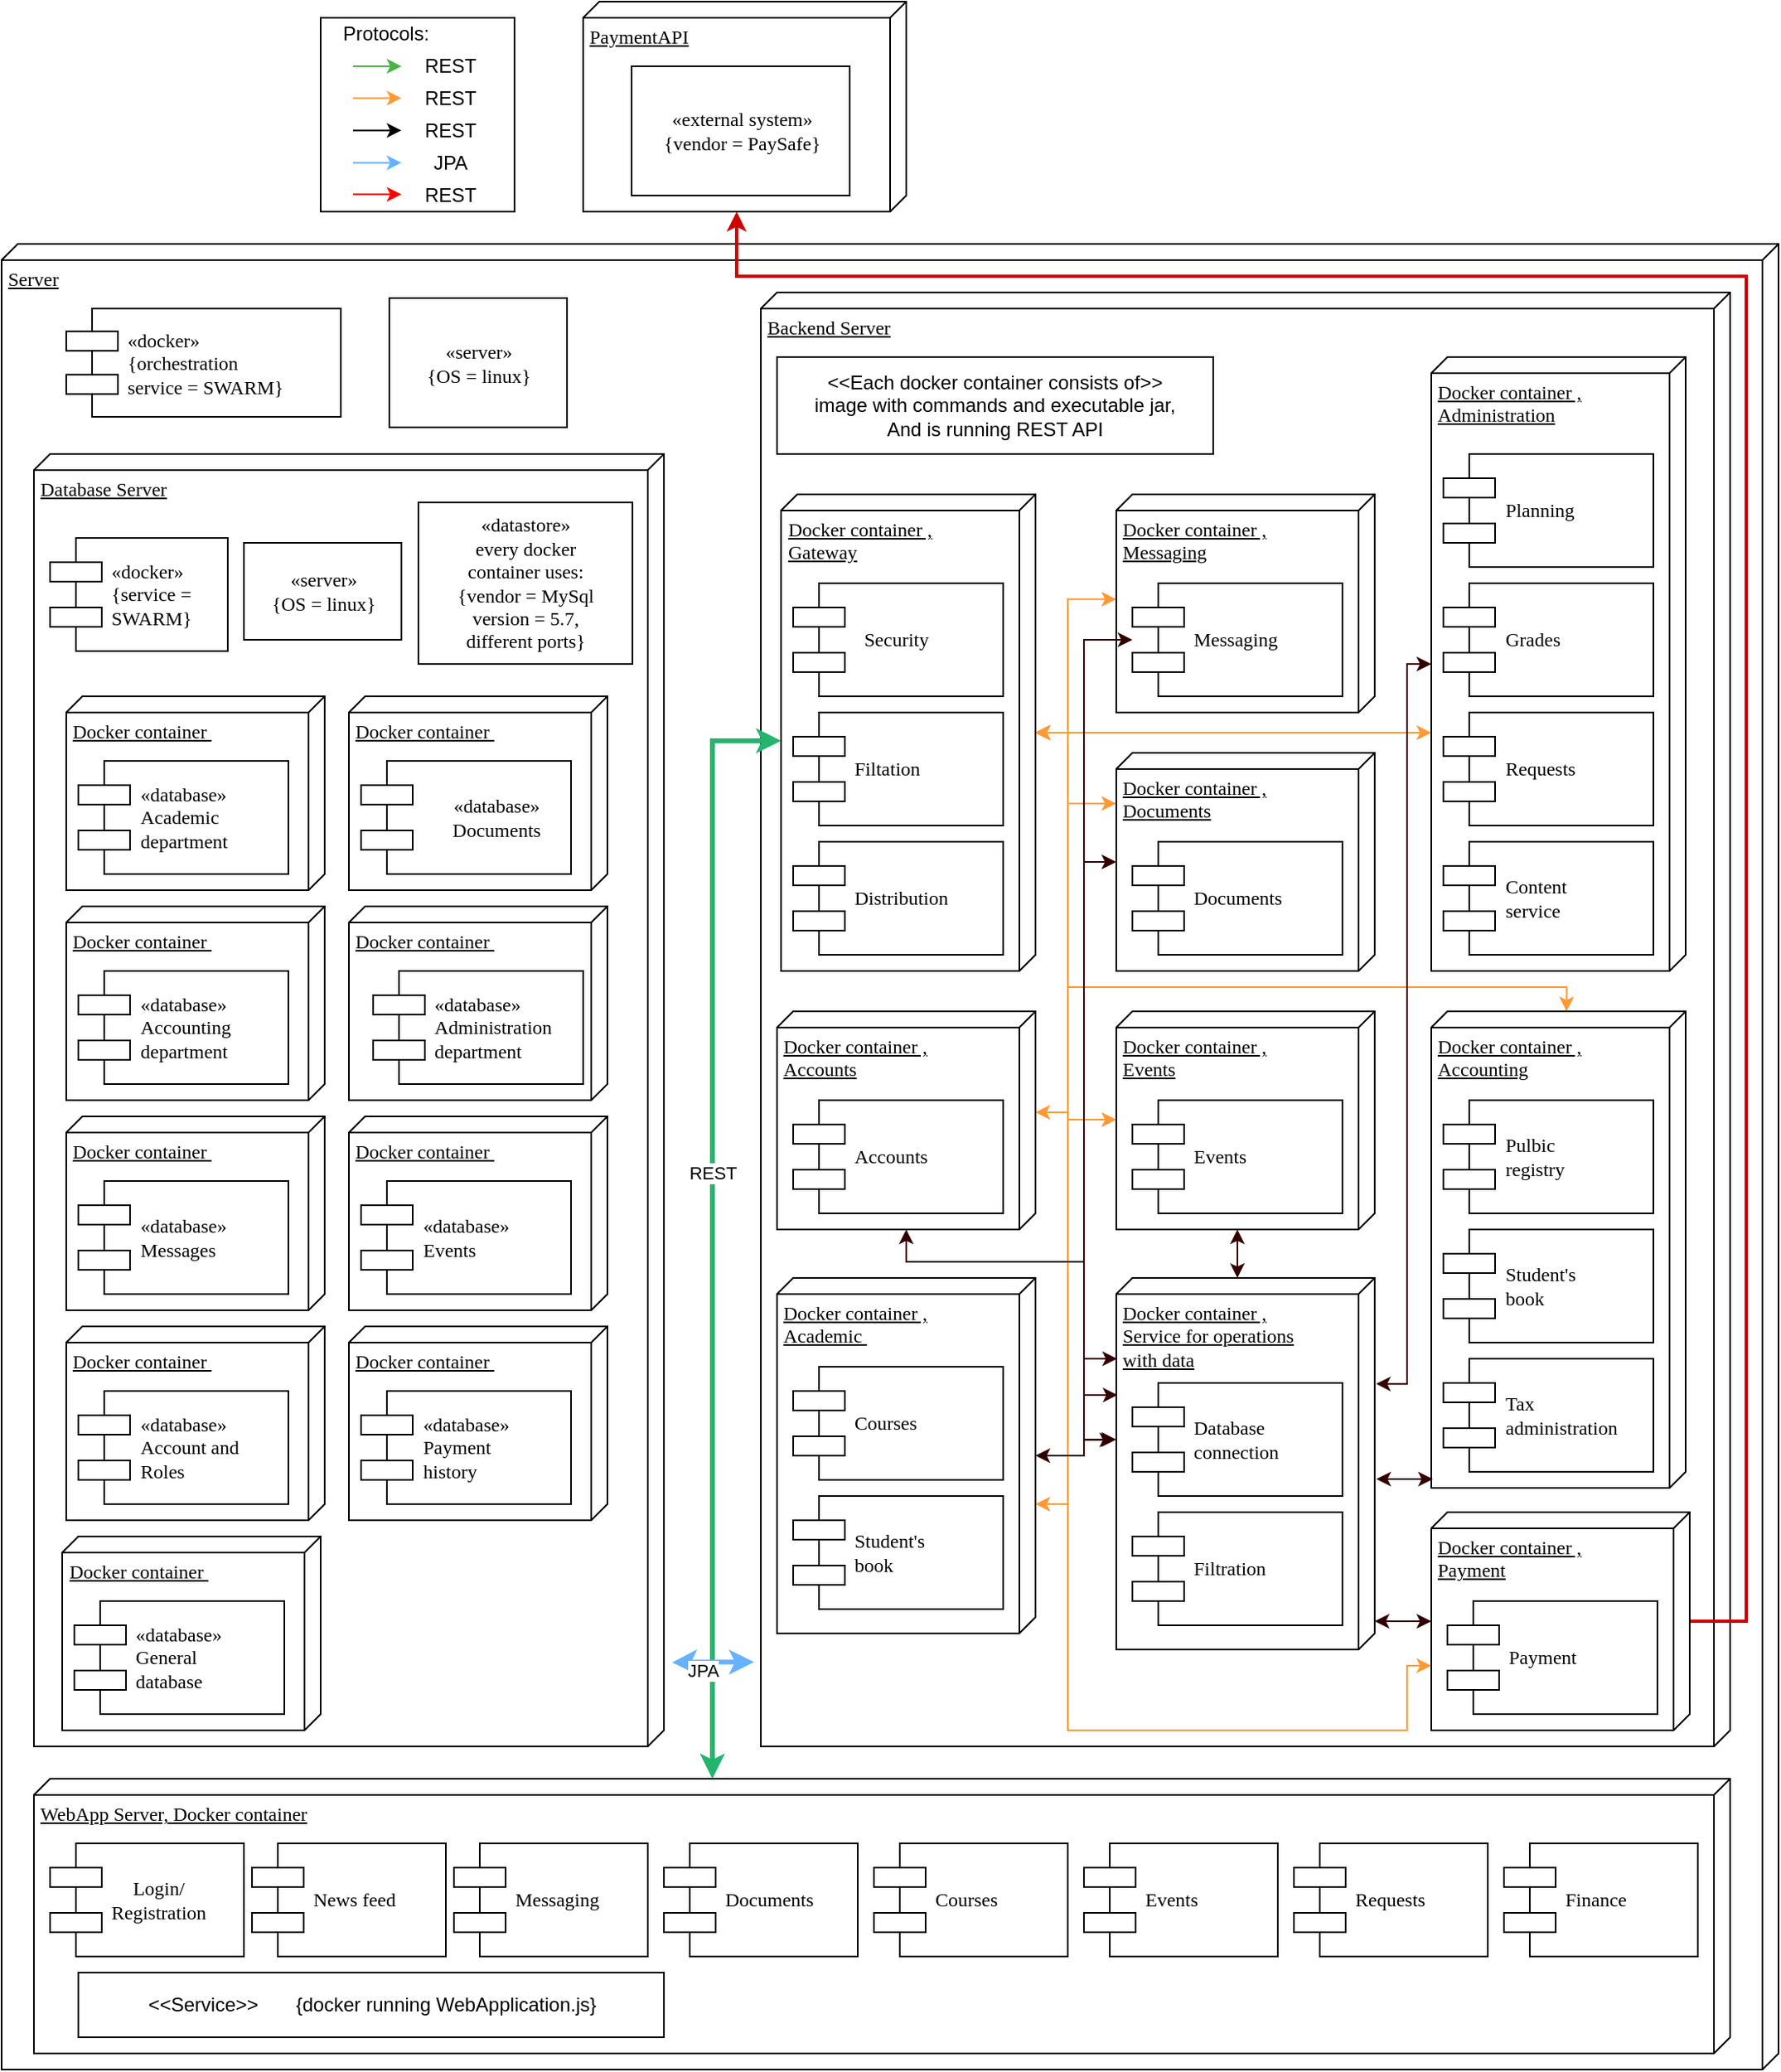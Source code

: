<mxfile version="13.0.3" type="device"><diagram name="Page-1" id="5f0bae14-7c28-e335-631c-24af17079c00"><mxGraphModel dx="1422" dy="1672" grid="1" gridSize="10" guides="1" tooltips="1" connect="1" arrows="1" fold="1" page="1" pageScale="1" pageWidth="1100" pageHeight="850" background="#ffffff" math="0" shadow="0"><root><mxCell id="0"/><mxCell id="1" parent="0"/><mxCell id="Y31faUd3Yd0whzCMjGhw-131" value="" style="rounded=0;whiteSpace=wrap;html=1;" parent="1" vertex="1"><mxGeometry x="327.5" y="-60" width="120" height="120" as="geometry"/></mxCell><mxCell id="X_svFR7hhlQltkgBxWSP-20" value="Server" style="verticalAlign=top;align=left;spacingTop=8;spacingLeft=2;spacingRight=12;shape=cube;size=10;direction=south;fontStyle=4;html=1;rounded=0;shadow=0;comic=0;labelBackgroundColor=none;strokeWidth=1;fontFamily=Verdana;fontSize=12" parent="1" vertex="1"><mxGeometry x="130" y="80" width="1100" height="1130" as="geometry"/></mxCell><mxCell id="39150e848f15840c-1" value="Database Server" style="verticalAlign=top;align=left;spacingTop=8;spacingLeft=2;spacingRight=12;shape=cube;size=10;direction=south;fontStyle=4;html=1;rounded=0;shadow=0;comic=0;labelBackgroundColor=none;strokeWidth=1;fontFamily=Verdana;fontSize=12" parent="1" vertex="1"><mxGeometry x="150" y="210" width="390" height="800" as="geometry"/></mxCell><mxCell id="39150e848f15840c-3" value="WebApp Server, Docker container" style="verticalAlign=top;align=left;spacingTop=8;spacingLeft=2;spacingRight=12;shape=cube;size=10;direction=south;fontStyle=4;html=1;rounded=0;shadow=0;comic=0;labelBackgroundColor=none;strokeWidth=1;fontFamily=Verdana;fontSize=12" parent="1" vertex="1"><mxGeometry x="150" y="1030" width="1050" height="170" as="geometry"/></mxCell><mxCell id="39150e848f15840c-4" value="«server»&lt;br&gt;{OS = linux}" style="html=1;rounded=0;shadow=0;comic=0;labelBackgroundColor=none;strokeWidth=1;fontFamily=Verdana;fontSize=12;align=center;" parent="1" vertex="1"><mxGeometry x="280" y="265" width="97.5" height="60" as="geometry"/></mxCell><mxCell id="3-cwL8gVeg2p0YVa7Eqc-1" value="PaymentAPI&lt;br&gt;&lt;br&gt;" style="verticalAlign=top;align=left;spacingTop=8;spacingLeft=2;spacingRight=12;shape=cube;size=10;direction=south;fontStyle=4;html=1;rounded=0;shadow=0;comic=0;labelBackgroundColor=none;strokeWidth=1;fontFamily=Verdana;fontSize=12" parent="1" vertex="1"><mxGeometry x="490" y="-70" width="200" height="130" as="geometry"/></mxCell><mxCell id="X_svFR7hhlQltkgBxWSP-9" value="Docker container&amp;nbsp;&lt;br&gt;" style="verticalAlign=top;align=left;spacingTop=8;spacingLeft=2;spacingRight=12;shape=cube;size=10;direction=south;fontStyle=4;html=1;rounded=0;shadow=0;comic=0;labelBackgroundColor=none;strokeWidth=1;fontFamily=Verdana;fontSize=12" parent="1" vertex="1"><mxGeometry x="170" y="360" width="160" height="120" as="geometry"/></mxCell><mxCell id="X_svFR7hhlQltkgBxWSP-5" value="&lt;span style=&quot;text-align: center&quot;&gt;«database»&lt;/span&gt;&lt;br&gt;Academic&lt;br&gt;department" style="shape=component;align=left;spacingLeft=36;rounded=0;shadow=0;comic=0;labelBackgroundColor=none;strokeWidth=1;fontFamily=Verdana;fontSize=12;html=1;" parent="1" vertex="1"><mxGeometry x="177.5" y="400" width="130" height="70" as="geometry"/></mxCell><mxCell id="X_svFR7hhlQltkgBxWSP-11" value="Docker container&amp;nbsp;&lt;br&gt;" style="verticalAlign=top;align=left;spacingTop=8;spacingLeft=2;spacingRight=12;shape=cube;size=10;direction=south;fontStyle=4;html=1;rounded=0;shadow=0;comic=0;labelBackgroundColor=none;strokeWidth=1;fontFamily=Verdana;fontSize=12" parent="1" vertex="1"><mxGeometry x="345" y="360" width="160" height="120" as="geometry"/></mxCell><mxCell id="X_svFR7hhlQltkgBxWSP-12" value="«datastore»&lt;br&gt;every docker &lt;br&gt;container uses:&lt;br&gt;{vendor = MySql&lt;br&gt;version = 5.7,&lt;br&gt;different ports}" style="html=1;rounded=0;shadow=0;comic=0;labelBackgroundColor=none;strokeWidth=1;fontFamily=Verdana;fontSize=12;align=center;" parent="1" vertex="1"><mxGeometry x="388" y="240" width="132.5" height="100" as="geometry"/></mxCell><mxCell id="X_svFR7hhlQltkgBxWSP-7" value="«database»&lt;br style=&quot;text-align: left&quot;&gt;Documents" style="shape=component;align=center;spacingLeft=36;rounded=0;shadow=0;comic=0;labelBackgroundColor=none;strokeWidth=1;fontFamily=Verdana;fontSize=12;html=1;" parent="1" vertex="1"><mxGeometry x="352.5" y="400" width="130" height="70" as="geometry"/></mxCell><mxCell id="X_svFR7hhlQltkgBxWSP-13" value="&lt;span style=&quot;text-align: center&quot;&gt;«docker»&lt;br&gt;&lt;/span&gt;{service =&lt;br&gt;SWARM}" style="shape=component;align=left;spacingLeft=36;rounded=0;shadow=0;comic=0;labelBackgroundColor=none;strokeWidth=1;fontFamily=Verdana;fontSize=12;html=1;" parent="1" vertex="1"><mxGeometry x="160" y="262" width="110" height="70" as="geometry"/></mxCell><mxCell id="X_svFR7hhlQltkgBxWSP-14" value="Docker container&amp;nbsp;&lt;br&gt;" style="verticalAlign=top;align=left;spacingTop=8;spacingLeft=2;spacingRight=12;shape=cube;size=10;direction=south;fontStyle=4;html=1;rounded=0;shadow=0;comic=0;labelBackgroundColor=none;strokeWidth=1;fontFamily=Verdana;fontSize=12" parent="1" vertex="1"><mxGeometry x="170" y="490" width="160" height="120" as="geometry"/></mxCell><mxCell id="X_svFR7hhlQltkgBxWSP-15" value="Docker container&amp;nbsp;&lt;br&gt;" style="verticalAlign=top;align=left;spacingTop=8;spacingLeft=2;spacingRight=12;shape=cube;size=10;direction=south;fontStyle=4;html=1;rounded=0;shadow=0;comic=0;labelBackgroundColor=none;strokeWidth=1;fontFamily=Verdana;fontSize=12" parent="1" vertex="1"><mxGeometry x="345" y="490" width="160" height="120" as="geometry"/></mxCell><mxCell id="X_svFR7hhlQltkgBxWSP-6" value="&lt;span style=&quot;text-align: center&quot;&gt;«&lt;/span&gt;&lt;span style=&quot;text-align: center&quot;&gt;database&lt;/span&gt;&lt;span style=&quot;text-align: center&quot;&gt;»&lt;/span&gt;&lt;br&gt;Administration&lt;br&gt;department" style="shape=component;align=left;spacingLeft=36;rounded=0;shadow=0;comic=0;labelBackgroundColor=none;strokeWidth=1;fontFamily=Verdana;fontSize=12;html=1;" parent="1" vertex="1"><mxGeometry x="360" y="530" width="130" height="70" as="geometry"/></mxCell><mxCell id="39150e848f15840c-5" value="&lt;span style=&quot;text-align: center&quot;&gt;«&lt;/span&gt;&lt;span style=&quot;text-align: center&quot;&gt;database&lt;/span&gt;&lt;span style=&quot;text-align: center&quot;&gt;»&lt;/span&gt;&lt;br&gt;Accounting &lt;br&gt;department" style="shape=component;align=left;spacingLeft=36;rounded=0;shadow=0;comic=0;labelBackgroundColor=none;strokeWidth=1;fontFamily=Verdana;fontSize=12;html=1;" parent="1" vertex="1"><mxGeometry x="177.5" y="530" width="130" height="70" as="geometry"/></mxCell><mxCell id="X_svFR7hhlQltkgBxWSP-19" value="«external system»&lt;br&gt;{vendor = PaySafe}" style="html=1;rounded=0;shadow=0;comic=0;labelBackgroundColor=none;strokeWidth=1;fontFamily=Verdana;fontSize=12;align=center;" parent="1" vertex="1"><mxGeometry x="520" y="-30" width="135" height="80" as="geometry"/></mxCell><mxCell id="X_svFR7hhlQltkgBxWSP-21" value="«server»&lt;br&gt;{OS = linux}" style="html=1;rounded=0;shadow=0;comic=0;labelBackgroundColor=none;strokeWidth=1;fontFamily=Verdana;fontSize=12;align=center;" parent="1" vertex="1"><mxGeometry x="370" y="113.5" width="110" height="80" as="geometry"/></mxCell><mxCell id="X_svFR7hhlQltkgBxWSP-22" value="&lt;span style=&quot;text-align: center&quot;&gt;«docker»&lt;br&gt;&lt;/span&gt;{orchestration&lt;br&gt;service = SWARM}" style="shape=component;align=left;spacingLeft=36;rounded=0;shadow=0;comic=0;labelBackgroundColor=none;strokeWidth=1;fontFamily=Verdana;fontSize=12;html=1;" parent="1" vertex="1"><mxGeometry x="170" y="120" width="170" height="67" as="geometry"/></mxCell><mxCell id="Y31faUd3Yd0whzCMjGhw-1" value="Docker container&amp;nbsp;&lt;br&gt;" style="verticalAlign=top;align=left;spacingTop=8;spacingLeft=2;spacingRight=12;shape=cube;size=10;direction=south;fontStyle=4;html=1;rounded=0;shadow=0;comic=0;labelBackgroundColor=none;strokeWidth=1;fontFamily=Verdana;fontSize=12" parent="1" vertex="1"><mxGeometry x="170" y="620" width="160" height="120" as="geometry"/></mxCell><mxCell id="Y31faUd3Yd0whzCMjGhw-2" value="&lt;span style=&quot;text-align: center&quot;&gt;«&lt;/span&gt;&lt;span style=&quot;text-align: center&quot;&gt;database&lt;/span&gt;&lt;span style=&quot;text-align: center&quot;&gt;»&lt;/span&gt;&lt;br&gt;Messages" style="shape=component;align=left;spacingLeft=36;rounded=0;shadow=0;comic=0;labelBackgroundColor=none;strokeWidth=1;fontFamily=Verdana;fontSize=12;html=1;" parent="1" vertex="1"><mxGeometry x="177.5" y="660" width="130" height="70" as="geometry"/></mxCell><mxCell id="Y31faUd3Yd0whzCMjGhw-3" value="Docker container&amp;nbsp;&lt;br&gt;" style="verticalAlign=top;align=left;spacingTop=8;spacingLeft=2;spacingRight=12;shape=cube;size=10;direction=south;fontStyle=4;html=1;rounded=0;shadow=0;comic=0;labelBackgroundColor=none;strokeWidth=1;fontFamily=Verdana;fontSize=12" parent="1" vertex="1"><mxGeometry x="345" y="620" width="160" height="120" as="geometry"/></mxCell><mxCell id="Y31faUd3Yd0whzCMjGhw-4" value="&lt;span style=&quot;text-align: center&quot;&gt;«&lt;/span&gt;&lt;span style=&quot;text-align: center&quot;&gt;database&lt;/span&gt;&lt;span style=&quot;text-align: center&quot;&gt;»&lt;/span&gt;&lt;br&gt;Events" style="shape=component;align=left;spacingLeft=36;rounded=0;shadow=0;comic=0;labelBackgroundColor=none;strokeWidth=1;fontFamily=Verdana;fontSize=12;html=1;" parent="1" vertex="1"><mxGeometry x="352.5" y="660" width="130" height="70" as="geometry"/></mxCell><mxCell id="Y31faUd3Yd0whzCMjGhw-5" value="Docker container&amp;nbsp;&lt;br&gt;" style="verticalAlign=top;align=left;spacingTop=8;spacingLeft=2;spacingRight=12;shape=cube;size=10;direction=south;fontStyle=4;html=1;rounded=0;shadow=0;comic=0;labelBackgroundColor=none;strokeWidth=1;fontFamily=Verdana;fontSize=12" parent="1" vertex="1"><mxGeometry x="170" y="750" width="160" height="120" as="geometry"/></mxCell><mxCell id="Y31faUd3Yd0whzCMjGhw-6" value="&lt;span style=&quot;text-align: center&quot;&gt;«&lt;/span&gt;&lt;span style=&quot;text-align: center&quot;&gt;database&lt;/span&gt;&lt;span style=&quot;text-align: center&quot;&gt;»&lt;/span&gt;&lt;br&gt;Account and&amp;nbsp;&lt;br&gt;Roles" style="shape=component;align=left;spacingLeft=36;rounded=0;shadow=0;comic=0;labelBackgroundColor=none;strokeWidth=1;fontFamily=Verdana;fontSize=12;html=1;" parent="1" vertex="1"><mxGeometry x="177.5" y="790" width="130" height="70" as="geometry"/></mxCell><mxCell id="Y31faUd3Yd0whzCMjGhw-7" value="Docker container&amp;nbsp;&lt;br&gt;" style="verticalAlign=top;align=left;spacingTop=8;spacingLeft=2;spacingRight=12;shape=cube;size=10;direction=south;fontStyle=4;html=1;rounded=0;shadow=0;comic=0;labelBackgroundColor=none;strokeWidth=1;fontFamily=Verdana;fontSize=12" parent="1" vertex="1"><mxGeometry x="345" y="750" width="160" height="120" as="geometry"/></mxCell><mxCell id="Y31faUd3Yd0whzCMjGhw-8" value="&lt;span style=&quot;text-align: center&quot;&gt;«&lt;/span&gt;&lt;span style=&quot;text-align: center&quot;&gt;database&lt;/span&gt;&lt;span style=&quot;text-align: center&quot;&gt;»&lt;/span&gt;&lt;br&gt;Payment&amp;nbsp;&lt;br&gt;history" style="shape=component;align=left;spacingLeft=36;rounded=0;shadow=0;comic=0;labelBackgroundColor=none;strokeWidth=1;fontFamily=Verdana;fontSize=12;html=1;" parent="1" vertex="1"><mxGeometry x="352.5" y="790" width="130" height="70" as="geometry"/></mxCell><mxCell id="Y31faUd3Yd0whzCMjGhw-9" value="Backend Server" style="verticalAlign=top;align=left;spacingTop=8;spacingLeft=2;spacingRight=12;shape=cube;size=10;direction=south;fontStyle=4;html=1;rounded=0;shadow=0;comic=0;labelBackgroundColor=none;strokeWidth=1;fontFamily=Verdana;fontSize=12" parent="1" vertex="1"><mxGeometry x="600" y="110" width="600" height="900" as="geometry"/></mxCell><mxCell id="Y31faUd3Yd0whzCMjGhw-117" style="edgeStyle=orthogonalEdgeStyle;rounded=0;orthogonalLoop=1;jettySize=auto;html=1;entryX=0.481;entryY=1;entryDx=0;entryDy=0;entryPerimeter=0;startArrow=classic;startFill=1;endArrow=classic;endFill=1;strokeColor=#FF9933;strokeWidth=1;" parent="1" source="Y31faUd3Yd0whzCMjGhw-25" target="Y31faUd3Yd0whzCMjGhw-27" edge="1"><mxGeometry relative="1" as="geometry"><Array as="points"><mxPoint x="790" y="383"/><mxPoint x="790" y="300"/></Array></mxGeometry></mxCell><mxCell id="Y31faUd3Yd0whzCMjGhw-118" style="edgeStyle=orthogonalEdgeStyle;rounded=0;orthogonalLoop=1;jettySize=auto;html=1;entryX=0.232;entryY=1;entryDx=0;entryDy=0;entryPerimeter=0;startArrow=classic;startFill=1;endArrow=classic;endFill=1;strokeColor=#FF9933;strokeWidth=1;" parent="1" source="Y31faUd3Yd0whzCMjGhw-25" target="Y31faUd3Yd0whzCMjGhw-33" edge="1"><mxGeometry relative="1" as="geometry"><Array as="points"><mxPoint x="790" y="382"/><mxPoint x="790" y="426"/></Array></mxGeometry></mxCell><mxCell id="Y31faUd3Yd0whzCMjGhw-119" style="edgeStyle=orthogonalEdgeStyle;rounded=0;orthogonalLoop=1;jettySize=auto;html=1;startArrow=classic;startFill=1;endArrow=classic;endFill=1;strokeColor=#FF9933;strokeWidth=1;" parent="1" source="Y31faUd3Yd0whzCMjGhw-25" target="Y31faUd3Yd0whzCMjGhw-41" edge="1"><mxGeometry relative="1" as="geometry"><Array as="points"><mxPoint x="790" y="382"/><mxPoint x="790" y="622"/></Array></mxGeometry></mxCell><mxCell id="Y31faUd3Yd0whzCMjGhw-120" style="edgeStyle=orthogonalEdgeStyle;rounded=0;orthogonalLoop=1;jettySize=auto;html=1;entryX=0;entryY=0;entryDx=62.5;entryDy=0;entryPerimeter=0;startArrow=classic;startFill=1;endArrow=classic;endFill=1;strokeColor=#FF9933;strokeWidth=1;" parent="1" source="Y31faUd3Yd0whzCMjGhw-25" target="Y31faUd3Yd0whzCMjGhw-35" edge="1"><mxGeometry relative="1" as="geometry"><Array as="points"><mxPoint x="790" y="383"/><mxPoint x="790" y="618"/></Array></mxGeometry></mxCell><mxCell id="Y31faUd3Yd0whzCMjGhw-121" style="edgeStyle=orthogonalEdgeStyle;rounded=0;orthogonalLoop=1;jettySize=auto;html=1;startArrow=classic;startFill=1;endArrow=classic;endFill=1;strokeColor=#FF9933;strokeWidth=1;" parent="1" source="Y31faUd3Yd0whzCMjGhw-25" target="Y31faUd3Yd0whzCMjGhw-72" edge="1"><mxGeometry relative="1" as="geometry"><Array as="points"><mxPoint x="790" y="383"/><mxPoint x="790" y="860"/></Array></mxGeometry></mxCell><mxCell id="Y31faUd3Yd0whzCMjGhw-123" style="edgeStyle=orthogonalEdgeStyle;rounded=0;orthogonalLoop=1;jettySize=auto;html=1;startArrow=classic;startFill=1;endArrow=classic;endFill=1;strokeColor=#FF9933;strokeWidth=1;" parent="1" source="Y31faUd3Yd0whzCMjGhw-25" target="Y31faUd3Yd0whzCMjGhw-47" edge="1"><mxGeometry relative="1" as="geometry"><Array as="points"><mxPoint x="960" y="383"/><mxPoint x="960" y="383"/></Array></mxGeometry></mxCell><mxCell id="Y31faUd3Yd0whzCMjGhw-124" style="edgeStyle=orthogonalEdgeStyle;rounded=0;orthogonalLoop=1;jettySize=auto;html=1;entryX=0;entryY=0;entryDx=0;entryDy=73.75;entryPerimeter=0;startArrow=classic;startFill=1;endArrow=classic;endFill=1;strokeColor=#FF9933;strokeWidth=1;" parent="1" source="Y31faUd3Yd0whzCMjGhw-25" target="Y31faUd3Yd0whzCMjGhw-59" edge="1"><mxGeometry relative="1" as="geometry"><Array as="points"><mxPoint x="790" y="383"/><mxPoint x="790" y="540"/><mxPoint x="1099" y="540"/></Array></mxGeometry></mxCell><mxCell id="Y31faUd3Yd0whzCMjGhw-126" style="edgeStyle=orthogonalEdgeStyle;rounded=0;orthogonalLoop=1;jettySize=auto;html=1;startArrow=classic;startFill=1;endArrow=classic;endFill=1;strokeColor=#FF9933;strokeWidth=1;" parent="1" source="Y31faUd3Yd0whzCMjGhw-25" target="Y31faUd3Yd0whzCMjGhw-64" edge="1"><mxGeometry relative="1" as="geometry"><Array as="points"><mxPoint x="790" y="383"/><mxPoint x="790" y="1000"/><mxPoint x="1000" y="1000"/><mxPoint x="1000" y="960"/><mxPoint x="1016" y="960"/></Array></mxGeometry></mxCell><mxCell id="Y31faUd3Yd0whzCMjGhw-25" value="Docker container ,&lt;br&gt;Gateway" style="verticalAlign=top;align=left;spacingTop=8;spacingLeft=2;spacingRight=12;shape=cube;size=10;direction=south;fontStyle=4;html=1;rounded=0;shadow=0;comic=0;labelBackgroundColor=none;strokeWidth=1;fontFamily=Verdana;fontSize=12" parent="1" vertex="1"><mxGeometry x="612.5" y="235" width="157.5" height="295" as="geometry"/></mxCell><mxCell id="Y31faUd3Yd0whzCMjGhw-26" value="&amp;nbsp; Security" style="shape=component;align=left;spacingLeft=36;rounded=0;shadow=0;comic=0;labelBackgroundColor=none;strokeWidth=1;fontFamily=Verdana;fontSize=12;html=1;" parent="1" vertex="1"><mxGeometry x="620" y="290" width="130" height="70" as="geometry"/></mxCell><mxCell id="Y31faUd3Yd0whzCMjGhw-27" value="Docker container ,&lt;br&gt;Messaging" style="verticalAlign=top;align=left;spacingTop=8;spacingLeft=2;spacingRight=12;shape=cube;size=10;direction=south;fontStyle=4;html=1;rounded=0;shadow=0;comic=0;labelBackgroundColor=none;strokeWidth=1;fontFamily=Verdana;fontSize=12" parent="1" vertex="1"><mxGeometry x="820" y="235" width="160" height="135" as="geometry"/></mxCell><mxCell id="Y31faUd3Yd0whzCMjGhw-29" value="&amp;lt;&amp;lt;Each docker container consists of&amp;gt;&amp;gt;&lt;br&gt;image with commands and executable jar,&lt;br&gt;And is running REST API" style="rounded=0;whiteSpace=wrap;html=1;" parent="1" vertex="1"><mxGeometry x="610" y="150" width="270" height="60" as="geometry"/></mxCell><mxCell id="Y31faUd3Yd0whzCMjGhw-30" value="Filtation" style="shape=component;align=left;spacingLeft=36;rounded=0;shadow=0;comic=0;labelBackgroundColor=none;strokeWidth=1;fontFamily=Verdana;fontSize=12;html=1;" parent="1" vertex="1"><mxGeometry x="620" y="370" width="130" height="70" as="geometry"/></mxCell><mxCell id="Y31faUd3Yd0whzCMjGhw-31" value="Distribution" style="shape=component;align=left;spacingLeft=36;rounded=0;shadow=0;comic=0;labelBackgroundColor=none;strokeWidth=1;fontFamily=Verdana;fontSize=12;html=1;" parent="1" vertex="1"><mxGeometry x="620" y="450" width="130" height="70" as="geometry"/></mxCell><mxCell id="Y31faUd3Yd0whzCMjGhw-115" style="edgeStyle=orthogonalEdgeStyle;rounded=0;orthogonalLoop=1;jettySize=auto;html=1;entryX=0.315;entryY=0.995;entryDx=0;entryDy=0;entryPerimeter=0;startArrow=classic;startFill=1;endArrow=classic;endFill=1;strokeColor=#330000;strokeWidth=1;" parent="1" source="Y31faUd3Yd0whzCMjGhw-32" target="Y31faUd3Yd0whzCMjGhw-68" edge="1"><mxGeometry relative="1" as="geometry"><Array as="points"><mxPoint x="800" y="325"/><mxPoint x="800" y="793"/></Array></mxGeometry></mxCell><mxCell id="Y31faUd3Yd0whzCMjGhw-32" value="Messaging" style="shape=component;align=left;spacingLeft=36;rounded=0;shadow=0;comic=0;labelBackgroundColor=none;strokeWidth=1;fontFamily=Verdana;fontSize=12;html=1;" parent="1" vertex="1"><mxGeometry x="830" y="290" width="130" height="70" as="geometry"/></mxCell><mxCell id="Y31faUd3Yd0whzCMjGhw-114" style="edgeStyle=orthogonalEdgeStyle;rounded=0;orthogonalLoop=1;jettySize=auto;html=1;startArrow=classic;startFill=1;endArrow=classic;endFill=1;strokeColor=#330000;strokeWidth=1;entryX=0.218;entryY=0.997;entryDx=0;entryDy=0;entryPerimeter=0;" parent="1" source="Y31faUd3Yd0whzCMjGhw-33" target="Y31faUd3Yd0whzCMjGhw-68" edge="1"><mxGeometry relative="1" as="geometry"><mxPoint x="821" y="800" as="targetPoint"/><Array as="points"><mxPoint x="800" y="462"/><mxPoint x="800" y="770"/><mxPoint x="820" y="770"/></Array></mxGeometry></mxCell><mxCell id="Y31faUd3Yd0whzCMjGhw-33" value="Docker container ,&lt;br&gt;Documents" style="verticalAlign=top;align=left;spacingTop=8;spacingLeft=2;spacingRight=12;shape=cube;size=10;direction=south;fontStyle=4;html=1;rounded=0;shadow=0;comic=0;labelBackgroundColor=none;strokeWidth=1;fontFamily=Verdana;fontSize=12" parent="1" vertex="1"><mxGeometry x="820" y="395" width="160" height="135" as="geometry"/></mxCell><mxCell id="Y31faUd3Yd0whzCMjGhw-34" value="Documents" style="shape=component;align=left;spacingLeft=36;rounded=0;shadow=0;comic=0;labelBackgroundColor=none;strokeWidth=1;fontFamily=Verdana;fontSize=12;html=1;" parent="1" vertex="1"><mxGeometry x="830" y="450" width="130" height="70" as="geometry"/></mxCell><mxCell id="Y31faUd3Yd0whzCMjGhw-113" style="edgeStyle=orthogonalEdgeStyle;rounded=0;orthogonalLoop=1;jettySize=auto;html=1;startArrow=classic;startFill=1;endArrow=classic;endFill=1;strokeColor=#330000;strokeWidth=1;entryX=0.436;entryY=1.008;entryDx=0;entryDy=0;entryPerimeter=0;" parent="1" source="Y31faUd3Yd0whzCMjGhw-35" target="Y31faUd3Yd0whzCMjGhw-68" edge="1"><mxGeometry relative="1" as="geometry"><mxPoint x="822" y="791" as="targetPoint"/><Array as="points"><mxPoint x="690" y="710"/><mxPoint x="800" y="710"/><mxPoint x="800" y="820"/></Array></mxGeometry></mxCell><mxCell id="Y31faUd3Yd0whzCMjGhw-35" value="Docker container ,&lt;br&gt;Accounts" style="verticalAlign=top;align=left;spacingTop=8;spacingLeft=2;spacingRight=12;shape=cube;size=10;direction=south;fontStyle=4;html=1;rounded=0;shadow=0;comic=0;labelBackgroundColor=none;strokeWidth=1;fontFamily=Verdana;fontSize=12" parent="1" vertex="1"><mxGeometry x="610" y="555" width="160" height="135" as="geometry"/></mxCell><mxCell id="Y31faUd3Yd0whzCMjGhw-36" value="Accounts" style="shape=component;align=left;spacingLeft=36;rounded=0;shadow=0;comic=0;labelBackgroundColor=none;strokeWidth=1;fontFamily=Verdana;fontSize=12;html=1;" parent="1" vertex="1"><mxGeometry x="620" y="610" width="130" height="70" as="geometry"/></mxCell><mxCell id="Y31faUd3Yd0whzCMjGhw-41" value="Docker container ,&lt;br&gt;Events" style="verticalAlign=top;align=left;spacingTop=8;spacingLeft=2;spacingRight=12;shape=cube;size=10;direction=south;fontStyle=4;html=1;rounded=0;shadow=0;comic=0;labelBackgroundColor=none;strokeWidth=1;fontFamily=Verdana;fontSize=12" parent="1" vertex="1"><mxGeometry x="820" y="555" width="160" height="135" as="geometry"/></mxCell><mxCell id="Y31faUd3Yd0whzCMjGhw-107" value="" style="edgeStyle=orthogonalEdgeStyle;rounded=0;orthogonalLoop=1;jettySize=auto;html=1;startArrow=classic;startFill=1;endArrow=classic;endFill=1;strokeColor=#330000;strokeWidth=1;" parent="1" target="Y31faUd3Yd0whzCMjGhw-68" edge="1"><mxGeometry relative="1" as="geometry"><mxPoint x="895" y="690" as="sourcePoint"/><Array as="points"><mxPoint x="895" y="720"/><mxPoint x="895" y="720"/></Array></mxGeometry></mxCell><mxCell id="Y31faUd3Yd0whzCMjGhw-42" value="Events" style="shape=component;align=left;spacingLeft=36;rounded=0;shadow=0;comic=0;labelBackgroundColor=none;strokeWidth=1;fontFamily=Verdana;fontSize=12;html=1;" parent="1" vertex="1"><mxGeometry x="830" y="610" width="130" height="70" as="geometry"/></mxCell><mxCell id="Y31faUd3Yd0whzCMjGhw-112" style="edgeStyle=orthogonalEdgeStyle;rounded=0;orthogonalLoop=1;jettySize=auto;html=1;entryX=0.285;entryY=-0.005;entryDx=0;entryDy=0;entryPerimeter=0;startArrow=classic;startFill=1;endArrow=classic;endFill=1;strokeColor=#330000;strokeWidth=1;" parent="1" source="Y31faUd3Yd0whzCMjGhw-47" target="Y31faUd3Yd0whzCMjGhw-68" edge="1"><mxGeometry relative="1" as="geometry"><Array as="points"><mxPoint x="1000" y="340"/><mxPoint x="1000" y="786"/></Array></mxGeometry></mxCell><mxCell id="Y31faUd3Yd0whzCMjGhw-47" value="Docker container ,&lt;br&gt;Administration" style="verticalAlign=top;align=left;spacingTop=8;spacingLeft=2;spacingRight=12;shape=cube;size=10;direction=south;fontStyle=4;html=1;rounded=0;shadow=0;comic=0;labelBackgroundColor=none;strokeWidth=1;fontFamily=Verdana;fontSize=12" parent="1" vertex="1"><mxGeometry x="1015" y="150" width="157.5" height="380" as="geometry"/></mxCell><mxCell id="Y31faUd3Yd0whzCMjGhw-48" value="Grades" style="shape=component;align=left;spacingLeft=36;rounded=0;shadow=0;comic=0;labelBackgroundColor=none;strokeWidth=1;fontFamily=Verdana;fontSize=12;html=1;" parent="1" vertex="1"><mxGeometry x="1022.5" y="290" width="130" height="70" as="geometry"/></mxCell><mxCell id="Y31faUd3Yd0whzCMjGhw-49" value="Requests" style="shape=component;align=left;spacingLeft=36;rounded=0;shadow=0;comic=0;labelBackgroundColor=none;strokeWidth=1;fontFamily=Verdana;fontSize=12;html=1;" parent="1" vertex="1"><mxGeometry x="1022.5" y="370" width="130" height="70" as="geometry"/></mxCell><mxCell id="Y31faUd3Yd0whzCMjGhw-50" value="Content&lt;br&gt;service" style="shape=component;align=left;spacingLeft=36;rounded=0;shadow=0;comic=0;labelBackgroundColor=none;strokeWidth=1;fontFamily=Verdana;fontSize=12;html=1;" parent="1" vertex="1"><mxGeometry x="1022.5" y="450" width="130" height="70" as="geometry"/></mxCell><mxCell id="Y31faUd3Yd0whzCMjGhw-59" value="Docker container ,&lt;br&gt;Accounting" style="verticalAlign=top;align=left;spacingTop=8;spacingLeft=2;spacingRight=12;shape=cube;size=10;direction=south;fontStyle=4;html=1;rounded=0;shadow=0;comic=0;labelBackgroundColor=none;strokeWidth=1;fontFamily=Verdana;fontSize=12" parent="1" vertex="1"><mxGeometry x="1015" y="555" width="157.5" height="295" as="geometry"/></mxCell><mxCell id="Y31faUd3Yd0whzCMjGhw-60" value="Pulbic&amp;nbsp;&lt;br&gt;registry" style="shape=component;align=left;spacingLeft=36;rounded=0;shadow=0;comic=0;labelBackgroundColor=none;strokeWidth=1;fontFamily=Verdana;fontSize=12;html=1;" parent="1" vertex="1"><mxGeometry x="1022.5" y="610" width="130" height="70" as="geometry"/></mxCell><mxCell id="Y31faUd3Yd0whzCMjGhw-61" value="Student's&amp;nbsp;&lt;br&gt;book" style="shape=component;align=left;spacingLeft=36;rounded=0;shadow=0;comic=0;labelBackgroundColor=none;strokeWidth=1;fontFamily=Verdana;fontSize=12;html=1;" parent="1" vertex="1"><mxGeometry x="1022.5" y="690" width="130" height="70" as="geometry"/></mxCell><mxCell id="Y31faUd3Yd0whzCMjGhw-62" value="Tax&lt;br&gt;administration" style="shape=component;align=left;spacingLeft=36;rounded=0;shadow=0;comic=0;labelBackgroundColor=none;strokeWidth=1;fontFamily=Verdana;fontSize=12;html=1;" parent="1" vertex="1"><mxGeometry x="1022.5" y="770" width="130" height="70" as="geometry"/></mxCell><mxCell id="Y31faUd3Yd0whzCMjGhw-63" value="Planning" style="shape=component;align=left;spacingLeft=36;rounded=0;shadow=0;comic=0;labelBackgroundColor=none;strokeWidth=1;fontFamily=Verdana;fontSize=12;html=1;" parent="1" vertex="1"><mxGeometry x="1022.5" y="210" width="130" height="70" as="geometry"/></mxCell><mxCell id="Y31faUd3Yd0whzCMjGhw-80" style="edgeStyle=orthogonalEdgeStyle;rounded=0;orthogonalLoop=1;jettySize=auto;html=1;entryX=0;entryY=0;entryDx=130;entryDy=105;entryPerimeter=0;strokeColor=#CC0000;strokeWidth=2;" parent="1" source="Y31faUd3Yd0whzCMjGhw-64" target="3-cwL8gVeg2p0YVa7Eqc-1" edge="1"><mxGeometry relative="1" as="geometry"><Array as="points"><mxPoint x="1210" y="932"/><mxPoint x="1210" y="100"/><mxPoint x="585" y="100"/></Array></mxGeometry></mxCell><mxCell id="Y31faUd3Yd0whzCMjGhw-109" value="" style="edgeStyle=orthogonalEdgeStyle;rounded=0;orthogonalLoop=1;jettySize=auto;html=1;startArrow=classic;startFill=1;endArrow=classic;endFill=1;strokeColor=#330000;strokeWidth=1;" parent="1" source="Y31faUd3Yd0whzCMjGhw-64" target="Y31faUd3Yd0whzCMjGhw-68" edge="1"><mxGeometry relative="1" as="geometry"><Array as="points"><mxPoint x="995" y="933"/><mxPoint x="1000" y="933"/></Array></mxGeometry></mxCell><mxCell id="Y31faUd3Yd0whzCMjGhw-64" value="Docker container ,&lt;br&gt;Payment" style="verticalAlign=top;align=left;spacingTop=8;spacingLeft=2;spacingRight=12;shape=cube;size=10;direction=south;fontStyle=4;html=1;rounded=0;shadow=0;comic=0;labelBackgroundColor=none;strokeWidth=1;fontFamily=Verdana;fontSize=12" parent="1" vertex="1"><mxGeometry x="1015" y="865" width="160" height="135" as="geometry"/></mxCell><mxCell id="Y31faUd3Yd0whzCMjGhw-65" value="Payment" style="shape=component;align=left;spacingLeft=36;rounded=0;shadow=0;comic=0;labelBackgroundColor=none;strokeWidth=1;fontFamily=Verdana;fontSize=12;html=1;" parent="1" vertex="1"><mxGeometry x="1025" y="920" width="130" height="70" as="geometry"/></mxCell><mxCell id="Y31faUd3Yd0whzCMjGhw-68" value="Docker container ,&lt;br&gt;Service for operations &lt;br&gt;with data" style="verticalAlign=top;align=left;spacingTop=8;spacingLeft=2;spacingRight=12;shape=cube;size=10;direction=south;fontStyle=4;html=1;rounded=0;shadow=0;comic=0;labelBackgroundColor=none;strokeWidth=1;fontFamily=Verdana;fontSize=12" parent="1" vertex="1"><mxGeometry x="820" y="720" width="160" height="230" as="geometry"/></mxCell><mxCell id="Y31faUd3Yd0whzCMjGhw-69" value="Database&amp;nbsp;&lt;br&gt;connection" style="shape=component;align=left;spacingLeft=36;rounded=0;shadow=0;comic=0;labelBackgroundColor=none;strokeWidth=1;fontFamily=Verdana;fontSize=12;html=1;" parent="1" vertex="1"><mxGeometry x="830" y="785" width="130" height="70" as="geometry"/></mxCell><mxCell id="Y31faUd3Yd0whzCMjGhw-72" value="Docker container ,&lt;br&gt;Academic&amp;nbsp;" style="verticalAlign=top;align=left;spacingTop=8;spacingLeft=2;spacingRight=12;shape=cube;size=10;direction=south;fontStyle=4;html=1;rounded=0;shadow=0;comic=0;labelBackgroundColor=none;strokeWidth=1;fontFamily=Verdana;fontSize=12" parent="1" vertex="1"><mxGeometry x="610" y="720" width="160" height="220" as="geometry"/></mxCell><mxCell id="Y31faUd3Yd0whzCMjGhw-73" value="Courses" style="shape=component;align=left;spacingLeft=36;rounded=0;shadow=0;comic=0;labelBackgroundColor=none;strokeWidth=1;fontFamily=Verdana;fontSize=12;html=1;" parent="1" vertex="1"><mxGeometry x="620" y="775" width="130" height="70" as="geometry"/></mxCell><mxCell id="Y31faUd3Yd0whzCMjGhw-74" value="Student's &lt;br&gt;book" style="shape=component;align=left;spacingLeft=36;rounded=0;shadow=0;comic=0;labelBackgroundColor=none;strokeWidth=1;fontFamily=Verdana;fontSize=12;html=1;" parent="1" vertex="1"><mxGeometry x="620" y="855" width="130" height="70" as="geometry"/></mxCell><mxCell id="Y31faUd3Yd0whzCMjGhw-75" value="Filtration" style="shape=component;align=left;spacingLeft=36;rounded=0;shadow=0;comic=0;labelBackgroundColor=none;strokeWidth=1;fontFamily=Verdana;fontSize=12;html=1;" parent="1" vertex="1"><mxGeometry x="830" y="865" width="130" height="70" as="geometry"/></mxCell><mxCell id="Y31faUd3Yd0whzCMjGhw-88" value="&amp;lt;&amp;lt;Service&amp;gt;&amp;gt;&amp;nbsp; &amp;nbsp; &amp;nbsp; &amp;nbsp;{docker running WebApplication.js}" style="rounded=0;whiteSpace=wrap;html=1;" parent="1" vertex="1"><mxGeometry x="177.5" y="1150" width="362.5" height="40" as="geometry"/></mxCell><mxCell id="Y31faUd3Yd0whzCMjGhw-89" value="&lt;div style=&quot;text-align: center&quot;&gt;&lt;span&gt;Login/&lt;/span&gt;&lt;/div&gt;&lt;div style=&quot;text-align: center&quot;&gt;&lt;span&gt;Registration&lt;/span&gt;&lt;/div&gt;" style="shape=component;align=left;spacingLeft=36;rounded=0;shadow=0;comic=0;labelBackgroundColor=none;strokeWidth=1;fontFamily=Verdana;fontSize=12;html=1;" parent="1" vertex="1"><mxGeometry x="160" y="1070" width="120" height="70" as="geometry"/></mxCell><mxCell id="Y31faUd3Yd0whzCMjGhw-93" value="&lt;div style=&quot;text-align: center&quot;&gt;News feed&lt;/div&gt;" style="shape=component;align=left;spacingLeft=36;rounded=0;shadow=0;comic=0;labelBackgroundColor=none;strokeWidth=1;fontFamily=Verdana;fontSize=12;html=1;" parent="1" vertex="1"><mxGeometry x="285" y="1070" width="120" height="70" as="geometry"/></mxCell><mxCell id="Y31faUd3Yd0whzCMjGhw-94" value="&lt;div style=&quot;text-align: center&quot;&gt;Messaging&lt;/div&gt;" style="shape=component;align=left;spacingLeft=36;rounded=0;shadow=0;comic=0;labelBackgroundColor=none;strokeWidth=1;fontFamily=Verdana;fontSize=12;html=1;" parent="1" vertex="1"><mxGeometry x="410" y="1070" width="120" height="70" as="geometry"/></mxCell><mxCell id="Y31faUd3Yd0whzCMjGhw-95" value="&lt;div style=&quot;text-align: center&quot;&gt;Finance&lt;/div&gt;" style="shape=component;align=left;spacingLeft=36;rounded=0;shadow=0;comic=0;labelBackgroundColor=none;strokeWidth=1;fontFamily=Verdana;fontSize=12;html=1;" parent="1" vertex="1"><mxGeometry x="1060" y="1070" width="120" height="70" as="geometry"/></mxCell><mxCell id="Y31faUd3Yd0whzCMjGhw-96" value="&lt;div style=&quot;text-align: center&quot;&gt;Requests&lt;/div&gt;" style="shape=component;align=left;spacingLeft=36;rounded=0;shadow=0;comic=0;labelBackgroundColor=none;strokeWidth=1;fontFamily=Verdana;fontSize=12;html=1;" parent="1" vertex="1"><mxGeometry x="930" y="1070" width="120" height="70" as="geometry"/></mxCell><mxCell id="Y31faUd3Yd0whzCMjGhw-97" value="&lt;div style=&quot;text-align: center&quot;&gt;Courses&lt;/div&gt;" style="shape=component;align=left;spacingLeft=36;rounded=0;shadow=0;comic=0;labelBackgroundColor=none;strokeWidth=1;fontFamily=Verdana;fontSize=12;html=1;" parent="1" vertex="1"><mxGeometry x="670" y="1070" width="120" height="70" as="geometry"/></mxCell><mxCell id="Y31faUd3Yd0whzCMjGhw-98" value="&lt;div style=&quot;text-align: center&quot;&gt;Documents&lt;/div&gt;" style="shape=component;align=left;spacingLeft=36;rounded=0;shadow=0;comic=0;labelBackgroundColor=none;strokeWidth=1;fontFamily=Verdana;fontSize=12;html=1;" parent="1" vertex="1"><mxGeometry x="540" y="1070" width="120" height="70" as="geometry"/></mxCell><mxCell id="Y31faUd3Yd0whzCMjGhw-99" value="&lt;div style=&quot;text-align: center&quot;&gt;Events&lt;/div&gt;" style="shape=component;align=left;spacingLeft=36;rounded=0;shadow=0;comic=0;labelBackgroundColor=none;strokeWidth=1;fontFamily=Verdana;fontSize=12;html=1;" parent="1" vertex="1"><mxGeometry x="800" y="1070" width="120" height="70" as="geometry"/></mxCell><mxCell id="Y31faUd3Yd0whzCMjGhw-103" style="edgeStyle=orthogonalEdgeStyle;rounded=0;orthogonalLoop=1;jettySize=auto;html=1;entryX=0;entryY=0;entryDx=152.5;entryDy=157.5;entryPerimeter=0;startArrow=classic;startFill=1;endArrow=classic;endFill=1;strokeColor=#24B56D;strokeWidth=3;" parent="1" source="39150e848f15840c-3" target="Y31faUd3Yd0whzCMjGhw-25" edge="1"><mxGeometry relative="1" as="geometry"><Array as="points"><mxPoint x="570" y="388"/></Array></mxGeometry></mxCell><mxCell id="Y31faUd3Yd0whzCMjGhw-104" value="REST" style="edgeLabel;html=1;align=center;verticalAlign=middle;resizable=0;points=[];" parent="Y31faUd3Yd0whzCMjGhw-103" vertex="1" connectable="0"><mxGeometry x="0.096" relative="1" as="geometry"><mxPoint as="offset"/></mxGeometry></mxCell><mxCell id="Y31faUd3Yd0whzCMjGhw-110" value="" style="edgeStyle=orthogonalEdgeStyle;rounded=0;orthogonalLoop=1;jettySize=auto;html=1;startArrow=classic;startFill=1;endArrow=classic;endFill=1;strokeColor=#330000;strokeWidth=1;" parent="1" edge="1"><mxGeometry relative="1" as="geometry"><mxPoint x="1016" y="844.5" as="sourcePoint"/><mxPoint x="981" y="844.5" as="targetPoint"/><Array as="points"><mxPoint x="996" y="845"/><mxPoint x="1001" y="845"/></Array></mxGeometry></mxCell><mxCell id="Y31faUd3Yd0whzCMjGhw-128" value="" style="endArrow=classic;html=1;strokeColor=#FF9933;strokeWidth=1;" parent="1" edge="1"><mxGeometry width="50" height="50" relative="1" as="geometry"><mxPoint x="347.5" y="-10.29" as="sourcePoint"/><mxPoint x="377.5" y="-10.29" as="targetPoint"/><Array as="points"><mxPoint x="377.5" y="-10.29"/></Array></mxGeometry></mxCell><mxCell id="Y31faUd3Yd0whzCMjGhw-129" value="" style="endArrow=classic;html=1;strokeColor=#000000;strokeWidth=1;" parent="1" edge="1"><mxGeometry width="50" height="50" relative="1" as="geometry"><mxPoint x="347.5" y="9.71" as="sourcePoint"/><mxPoint x="377.5" y="9.71" as="targetPoint"/><Array as="points"><mxPoint x="377.5" y="9.71"/></Array></mxGeometry></mxCell><mxCell id="Y31faUd3Yd0whzCMjGhw-130" value="" style="endArrow=classic;html=1;strokeColor=#66B2FF;strokeWidth=1;" parent="1" edge="1"><mxGeometry width="50" height="50" relative="1" as="geometry"><mxPoint x="347.5" y="29.71" as="sourcePoint"/><mxPoint x="377.5" y="29.71" as="targetPoint"/><Array as="points"><mxPoint x="377.5" y="29.71"/></Array></mxGeometry></mxCell><mxCell id="Y31faUd3Yd0whzCMjGhw-132" value="Protocols:" style="text;html=1;strokeColor=none;fillColor=none;align=center;verticalAlign=middle;whiteSpace=wrap;rounded=0;" parent="1" vertex="1"><mxGeometry x="327.5" y="-60" width="80" height="20" as="geometry"/></mxCell><mxCell id="Y31faUd3Yd0whzCMjGhw-133" value="" style="endArrow=classic;html=1;strokeColor=#FF0000;strokeWidth=1;" parent="1" edge="1"><mxGeometry width="50" height="50" relative="1" as="geometry"><mxPoint x="347.5" y="49.31" as="sourcePoint"/><mxPoint x="377.5" y="49.31" as="targetPoint"/><Array as="points"><mxPoint x="377.5" y="49.31"/></Array></mxGeometry></mxCell><mxCell id="Y31faUd3Yd0whzCMjGhw-135" value="" style="endArrow=classic;html=1;strokeColor=#47B347;strokeWidth=1;" parent="1" edge="1"><mxGeometry width="50" height="50" relative="1" as="geometry"><mxPoint x="347.5" y="-30.0" as="sourcePoint"/><mxPoint x="377.5" y="-30.0" as="targetPoint"/><Array as="points"><mxPoint x="377.5" y="-30.0"/></Array></mxGeometry></mxCell><mxCell id="Y31faUd3Yd0whzCMjGhw-136" value="REST" style="text;html=1;strokeColor=none;fillColor=none;align=center;verticalAlign=middle;whiteSpace=wrap;rounded=0;" parent="1" vertex="1"><mxGeometry x="387.5" y="-40" width="40" height="20" as="geometry"/></mxCell><mxCell id="Y31faUd3Yd0whzCMjGhw-139" value="REST" style="text;html=1;strokeColor=none;fillColor=none;align=center;verticalAlign=middle;whiteSpace=wrap;rounded=0;" parent="1" vertex="1"><mxGeometry x="387.5" y="-20" width="40" height="20" as="geometry"/></mxCell><mxCell id="Y31faUd3Yd0whzCMjGhw-140" value="REST" style="text;html=1;strokeColor=none;fillColor=none;align=center;verticalAlign=middle;whiteSpace=wrap;rounded=0;" parent="1" vertex="1"><mxGeometry x="387.5" width="40" height="20" as="geometry"/></mxCell><mxCell id="Y31faUd3Yd0whzCMjGhw-141" value="REST" style="text;html=1;strokeColor=none;fillColor=none;align=center;verticalAlign=middle;whiteSpace=wrap;rounded=0;" parent="1" vertex="1"><mxGeometry x="387.5" y="40" width="40" height="20" as="geometry"/></mxCell><mxCell id="Y31faUd3Yd0whzCMjGhw-142" value="JPA" style="text;html=1;strokeColor=none;fillColor=none;align=center;verticalAlign=middle;whiteSpace=wrap;rounded=0;" parent="1" vertex="1"><mxGeometry x="387.5" y="20" width="40" height="20" as="geometry"/></mxCell><mxCell id="Y31faUd3Yd0whzCMjGhw-106" value="" style="edgeStyle=orthogonalEdgeStyle;rounded=0;orthogonalLoop=1;jettySize=auto;html=1;startArrow=classic;startFill=1;endArrow=classic;endFill=1;strokeColor=#330000;strokeWidth=1;" parent="1" source="Y31faUd3Yd0whzCMjGhw-72" edge="1"><mxGeometry relative="1" as="geometry"><mxPoint x="820" y="820" as="targetPoint"/><Array as="points"><mxPoint x="800" y="830"/><mxPoint x="800" y="820"/></Array></mxGeometry></mxCell><mxCell id="ziGVwSekmj4vB_GdqrrZ-1" value="Docker container&amp;nbsp;&lt;br&gt;" style="verticalAlign=top;align=left;spacingTop=8;spacingLeft=2;spacingRight=12;shape=cube;size=10;direction=south;fontStyle=4;html=1;rounded=0;shadow=0;comic=0;labelBackgroundColor=none;strokeWidth=1;fontFamily=Verdana;fontSize=12" parent="1" vertex="1"><mxGeometry x="167.5" y="880" width="160" height="120" as="geometry"/></mxCell><mxCell id="ziGVwSekmj4vB_GdqrrZ-2" value="&lt;span style=&quot;text-align: center&quot;&gt;«&lt;/span&gt;&lt;span style=&quot;text-align: center&quot;&gt;database&lt;/span&gt;&lt;span style=&quot;text-align: center&quot;&gt;»&lt;/span&gt;&lt;br&gt;General&lt;br&gt;database" style="shape=component;align=left;spacingLeft=36;rounded=0;shadow=0;comic=0;labelBackgroundColor=none;strokeWidth=1;fontFamily=Verdana;fontSize=12;html=1;" parent="1" vertex="1"><mxGeometry x="175" y="920" width="130" height="70" as="geometry"/></mxCell><mxCell id="Y31faUd3Yd0whzCMjGhw-116" style="edgeStyle=orthogonalEdgeStyle;rounded=0;orthogonalLoop=1;jettySize=auto;html=1;entryX=0.935;entryY=-0.013;entryDx=0;entryDy=0;entryPerimeter=0;startArrow=classic;startFill=1;endArrow=classic;endFill=1;strokeColor=#66B2FF;strokeWidth=3;exitX=0.942;exitY=1.007;exitDx=0;exitDy=0;exitPerimeter=0;" parent="1" source="Y31faUd3Yd0whzCMjGhw-9" target="39150e848f15840c-1" edge="1"><mxGeometry relative="1" as="geometry"><Array as="points"><mxPoint x="560" y="958"/><mxPoint x="560" y="958"/></Array></mxGeometry></mxCell><mxCell id="Y31faUd3Yd0whzCMjGhw-127" value="JPA" style="edgeLabel;html=1;align=center;verticalAlign=middle;resizable=0;points=[];" parent="Y31faUd3Yd0whzCMjGhw-116" vertex="1" connectable="0"><mxGeometry x="0.287" y="5" relative="1" as="geometry"><mxPoint as="offset"/></mxGeometry></mxCell></root></mxGraphModel></diagram></mxfile>